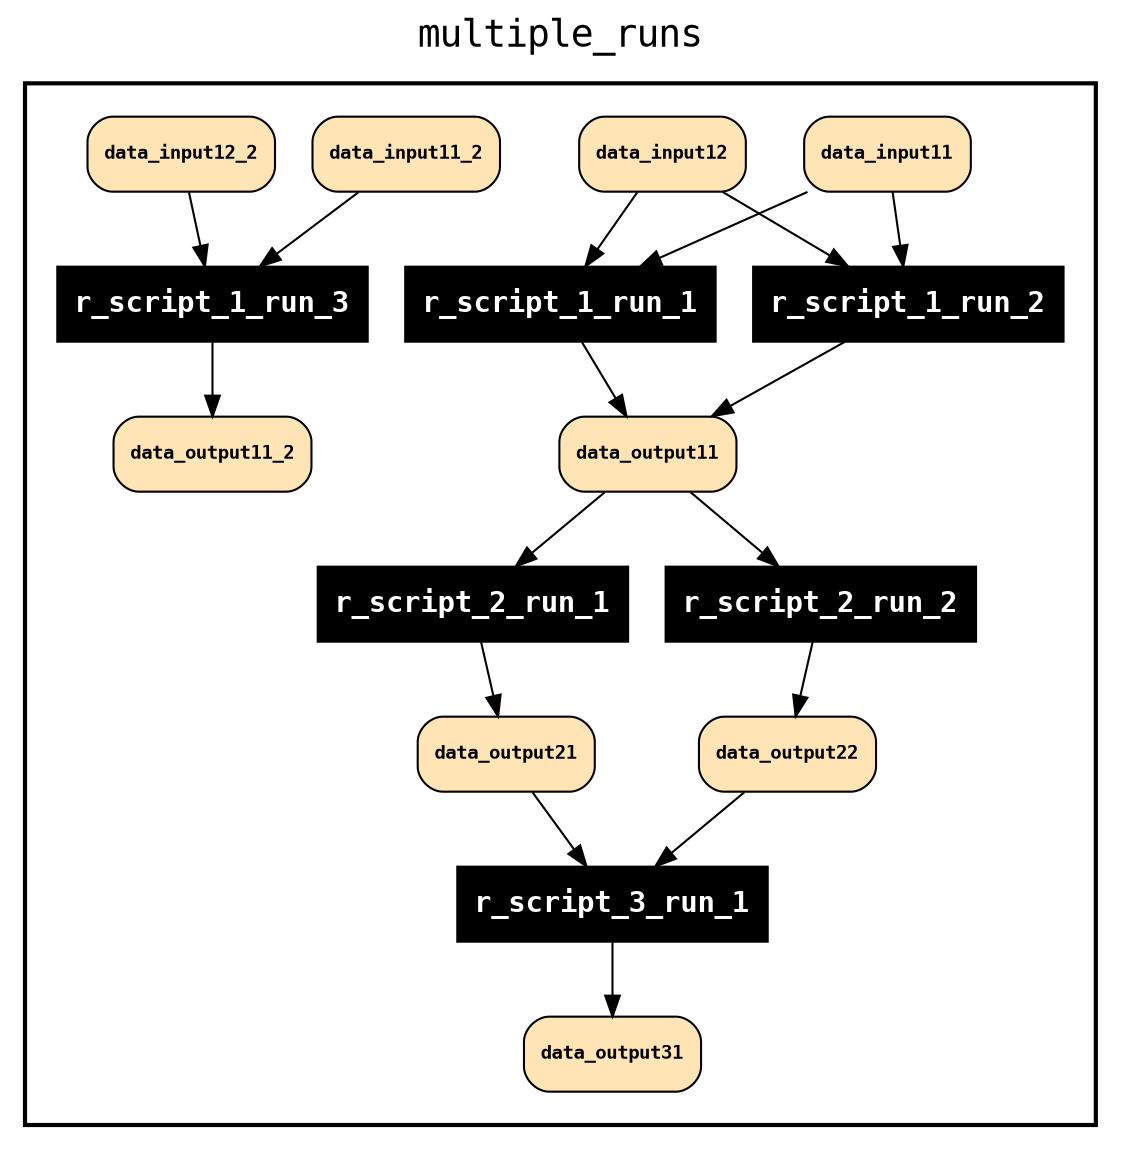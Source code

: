 
digraph rm_data_view {
rankdir=TB
fontname=Courier; fontsize=18; labelloc=t
label="multiple_runs"
subgraph cluster_workflow { label=""; color=black; penwidth=2
subgraph cluster_workflow_inner { label=""; color=white
node[shape=box style=filled fillcolor="black" peripheries=1 fontname="Courier-Bold" fontcolor=white]
r_script_1_run_1
r_script_2_run_1
r_script_1_run_2
r_script_2_run_2
r_script_3_run_1
r_script_1_run_3
node[shape=box style="rounded,filled" fillcolor="#FFE4B5" peripheries=1 fontname="Courier-Bold" fontsize=9 fontcolor=black]
data_input11
data_input12
data_output11
data_output11
data_output21
data_input11
data_input12
data_output11
data_output11
data_output22
data_output21
data_output22
data_output31
data_input11_2
data_input12_2
data_output11_2
}}
data_input11 -> r_script_1_run_1
data_input12 -> r_script_1_run_1
data_output11 -> r_script_2_run_1
data_input11 -> r_script_1_run_2
data_input12 -> r_script_1_run_2
data_output11 -> r_script_2_run_2
data_output21 -> r_script_3_run_1
data_output22 -> r_script_3_run_1
data_input11_2 -> r_script_1_run_3
data_input12_2 -> r_script_1_run_3
r_script_1_run_1 -> data_output11
r_script_2_run_1 -> data_output21
r_script_1_run_2 -> data_output11
r_script_2_run_2 -> data_output22
r_script_3_run_1 -> data_output31
r_script_1_run_3 -> data_output11_2
}

